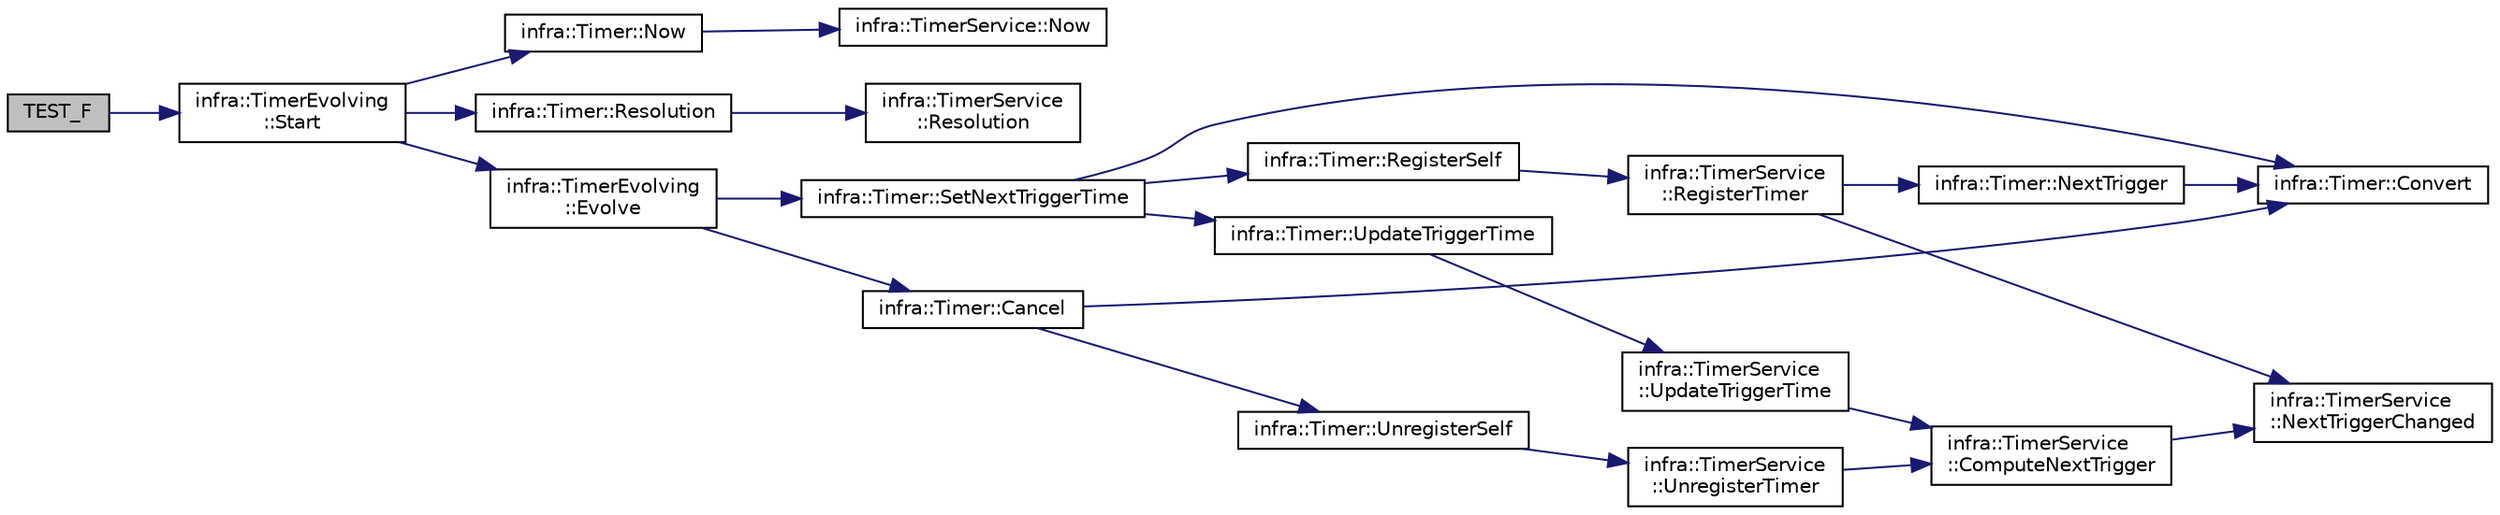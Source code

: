 digraph "TEST_F"
{
 // INTERACTIVE_SVG=YES
  edge [fontname="Helvetica",fontsize="10",labelfontname="Helvetica",labelfontsize="10"];
  node [fontname="Helvetica",fontsize="10",shape=record];
  rankdir="LR";
  Node0 [label="TEST_F",height=0.2,width=0.4,color="black", fillcolor="grey75", style="filled", fontcolor="black"];
  Node0 -> Node1 [color="midnightblue",fontsize="10",style="solid",fontname="Helvetica"];
  Node1 [label="infra::TimerEvolving\l::Start",height=0.2,width=0.4,color="black", fillcolor="white", style="filled",URL="$d0/d7e/classinfra_1_1_timer_evolving.html#a5635a0cace39581c32bb3e488f83854c"];
  Node1 -> Node2 [color="midnightblue",fontsize="10",style="solid",fontname="Helvetica"];
  Node2 [label="infra::Timer::Now",height=0.2,width=0.4,color="black", fillcolor="white", style="filled",URL="$d5/da5/classinfra_1_1_timer.html#a0a6147203d9afc7b16456c161b7aaf62"];
  Node2 -> Node3 [color="midnightblue",fontsize="10",style="solid",fontname="Helvetica"];
  Node3 [label="infra::TimerService::Now",height=0.2,width=0.4,color="black", fillcolor="white", style="filled",URL="$da/def/classinfra_1_1_timer_service.html#acb34d2766047f27ebcd1f552916c9a99"];
  Node1 -> Node4 [color="midnightblue",fontsize="10",style="solid",fontname="Helvetica"];
  Node4 [label="infra::Timer::Resolution",height=0.2,width=0.4,color="black", fillcolor="white", style="filled",URL="$d5/da5/classinfra_1_1_timer.html#a729101dbfbc04caf3f1217f9feeeff41"];
  Node4 -> Node5 [color="midnightblue",fontsize="10",style="solid",fontname="Helvetica"];
  Node5 [label="infra::TimerService\l::Resolution",height=0.2,width=0.4,color="black", fillcolor="white", style="filled",URL="$da/def/classinfra_1_1_timer_service.html#ab717e40a1a49d2f31f4a9e2e63f0f5ce"];
  Node1 -> Node6 [color="midnightblue",fontsize="10",style="solid",fontname="Helvetica"];
  Node6 [label="infra::TimerEvolving\l::Evolve",height=0.2,width=0.4,color="black", fillcolor="white", style="filled",URL="$d0/d7e/classinfra_1_1_timer_evolving.html#a84bf5ab3bb05419e23ffb029750e3532"];
  Node6 -> Node7 [color="midnightblue",fontsize="10",style="solid",fontname="Helvetica"];
  Node7 [label="infra::Timer::SetNextTriggerTime",height=0.2,width=0.4,color="black", fillcolor="white", style="filled",URL="$d5/da5/classinfra_1_1_timer.html#aa5f1d8f856a15a67ddc7c88e40fe4796"];
  Node7 -> Node8 [color="midnightblue",fontsize="10",style="solid",fontname="Helvetica"];
  Node8 [label="infra::Timer::Convert",height=0.2,width=0.4,color="black", fillcolor="white", style="filled",URL="$d5/da5/classinfra_1_1_timer.html#a11b396e8d4300da06b8ce83624991b73"];
  Node7 -> Node9 [color="midnightblue",fontsize="10",style="solid",fontname="Helvetica"];
  Node9 [label="infra::Timer::RegisterSelf",height=0.2,width=0.4,color="black", fillcolor="white", style="filled",URL="$d5/da5/classinfra_1_1_timer.html#aaabecdbe93d2f0299f5f1356c9d1337f"];
  Node9 -> Node10 [color="midnightblue",fontsize="10",style="solid",fontname="Helvetica"];
  Node10 [label="infra::TimerService\l::RegisterTimer",height=0.2,width=0.4,color="black", fillcolor="white", style="filled",URL="$da/def/classinfra_1_1_timer_service.html#ac048d92f92957b56b420dd78bcc84528"];
  Node10 -> Node11 [color="midnightblue",fontsize="10",style="solid",fontname="Helvetica"];
  Node11 [label="infra::Timer::NextTrigger",height=0.2,width=0.4,color="black", fillcolor="white", style="filled",URL="$d5/da5/classinfra_1_1_timer.html#a1efe7b4dc3d40f8357b1fc94855e5145"];
  Node11 -> Node8 [color="midnightblue",fontsize="10",style="solid",fontname="Helvetica"];
  Node10 -> Node12 [color="midnightblue",fontsize="10",style="solid",fontname="Helvetica"];
  Node12 [label="infra::TimerService\l::NextTriggerChanged",height=0.2,width=0.4,color="black", fillcolor="white", style="filled",URL="$da/def/classinfra_1_1_timer_service.html#a6ae66196dc18d8b383ba5e0f0b6f22fa"];
  Node7 -> Node13 [color="midnightblue",fontsize="10",style="solid",fontname="Helvetica"];
  Node13 [label="infra::Timer::UpdateTriggerTime",height=0.2,width=0.4,color="black", fillcolor="white", style="filled",URL="$d5/da5/classinfra_1_1_timer.html#a51a6dd500d70207c8163a053db0b6e60"];
  Node13 -> Node14 [color="midnightblue",fontsize="10",style="solid",fontname="Helvetica"];
  Node14 [label="infra::TimerService\l::UpdateTriggerTime",height=0.2,width=0.4,color="black", fillcolor="white", style="filled",URL="$da/def/classinfra_1_1_timer_service.html#ac08c18576f1ca147f34136e9f75d124f"];
  Node14 -> Node15 [color="midnightblue",fontsize="10",style="solid",fontname="Helvetica"];
  Node15 [label="infra::TimerService\l::ComputeNextTrigger",height=0.2,width=0.4,color="black", fillcolor="white", style="filled",URL="$da/def/classinfra_1_1_timer_service.html#afb8a6ef3ee5ba728f1a8f232514bad8c"];
  Node15 -> Node12 [color="midnightblue",fontsize="10",style="solid",fontname="Helvetica"];
  Node6 -> Node16 [color="midnightblue",fontsize="10",style="solid",fontname="Helvetica"];
  Node16 [label="infra::Timer::Cancel",height=0.2,width=0.4,color="black", fillcolor="white", style="filled",URL="$d5/da5/classinfra_1_1_timer.html#abf5658fb078dc1dad0705a7791f7b84c"];
  Node16 -> Node17 [color="midnightblue",fontsize="10",style="solid",fontname="Helvetica"];
  Node17 [label="infra::Timer::UnregisterSelf",height=0.2,width=0.4,color="black", fillcolor="white", style="filled",URL="$d5/da5/classinfra_1_1_timer.html#a2b0bc71ca10c69d01f4965c576af73fd"];
  Node17 -> Node18 [color="midnightblue",fontsize="10",style="solid",fontname="Helvetica"];
  Node18 [label="infra::TimerService\l::UnregisterTimer",height=0.2,width=0.4,color="black", fillcolor="white", style="filled",URL="$da/def/classinfra_1_1_timer_service.html#a51f86cbeef8dc4866c087b68c24635d8"];
  Node18 -> Node15 [color="midnightblue",fontsize="10",style="solid",fontname="Helvetica"];
  Node16 -> Node8 [color="midnightblue",fontsize="10",style="solid",fontname="Helvetica"];
}
